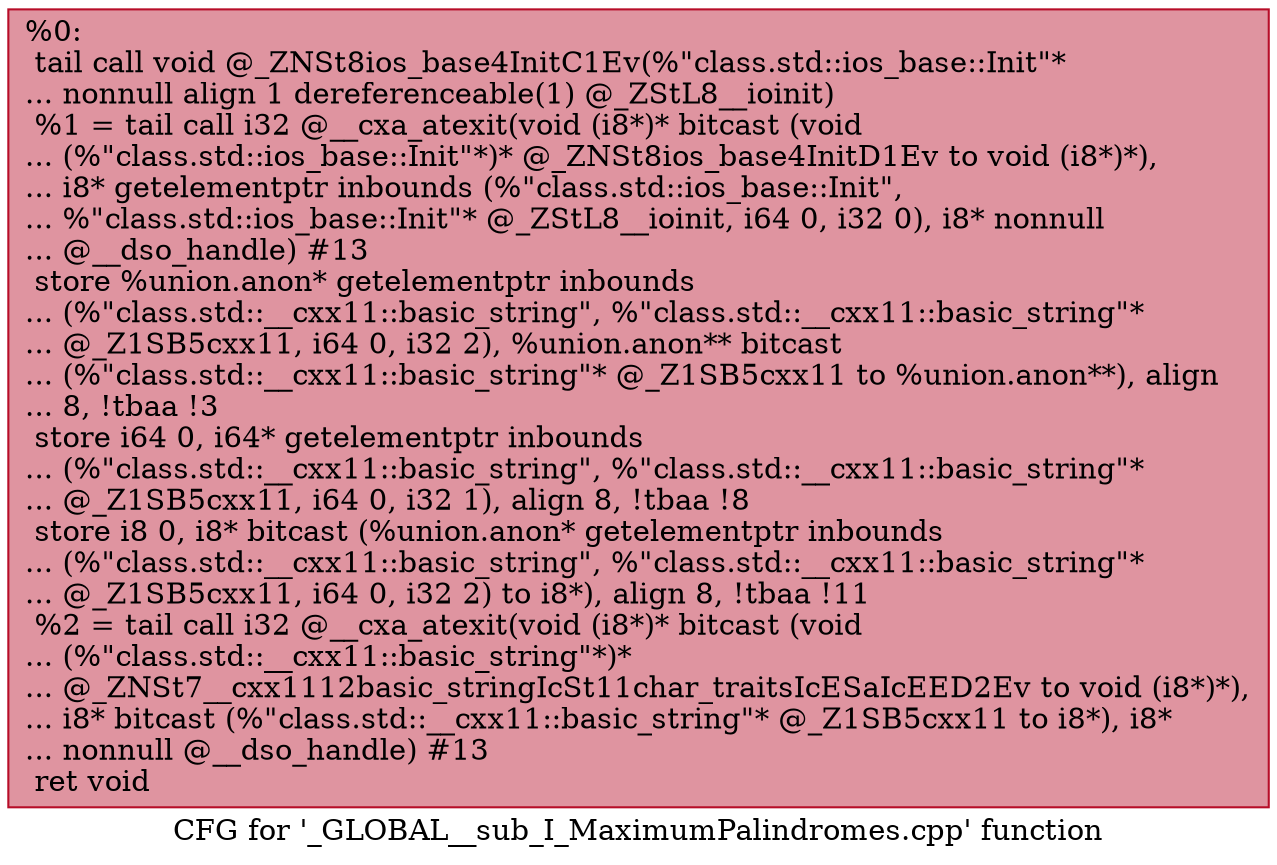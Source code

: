 digraph "CFG for '_GLOBAL__sub_I_MaximumPalindromes.cpp' function" {
	label="CFG for '_GLOBAL__sub_I_MaximumPalindromes.cpp' function";

	Node0x56195fcc56f0 [shape=record,color="#b70d28ff", style=filled, fillcolor="#b70d2870",label="{%0:\l  tail call void @_ZNSt8ios_base4InitC1Ev(%\"class.std::ios_base::Init\"*\l... nonnull align 1 dereferenceable(1) @_ZStL8__ioinit)\l  %1 = tail call i32 @__cxa_atexit(void (i8*)* bitcast (void\l... (%\"class.std::ios_base::Init\"*)* @_ZNSt8ios_base4InitD1Ev to void (i8*)*),\l... i8* getelementptr inbounds (%\"class.std::ios_base::Init\",\l... %\"class.std::ios_base::Init\"* @_ZStL8__ioinit, i64 0, i32 0), i8* nonnull\l... @__dso_handle) #13\l  store %union.anon* getelementptr inbounds\l... (%\"class.std::__cxx11::basic_string\", %\"class.std::__cxx11::basic_string\"*\l... @_Z1SB5cxx11, i64 0, i32 2), %union.anon** bitcast\l... (%\"class.std::__cxx11::basic_string\"* @_Z1SB5cxx11 to %union.anon**), align\l... 8, !tbaa !3\l  store i64 0, i64* getelementptr inbounds\l... (%\"class.std::__cxx11::basic_string\", %\"class.std::__cxx11::basic_string\"*\l... @_Z1SB5cxx11, i64 0, i32 1), align 8, !tbaa !8\l  store i8 0, i8* bitcast (%union.anon* getelementptr inbounds\l... (%\"class.std::__cxx11::basic_string\", %\"class.std::__cxx11::basic_string\"*\l... @_Z1SB5cxx11, i64 0, i32 2) to i8*), align 8, !tbaa !11\l  %2 = tail call i32 @__cxa_atexit(void (i8*)* bitcast (void\l... (%\"class.std::__cxx11::basic_string\"*)*\l... @_ZNSt7__cxx1112basic_stringIcSt11char_traitsIcESaIcEED2Ev to void (i8*)*),\l... i8* bitcast (%\"class.std::__cxx11::basic_string\"* @_Z1SB5cxx11 to i8*), i8*\l... nonnull @__dso_handle) #13\l  ret void\l}"];
}
